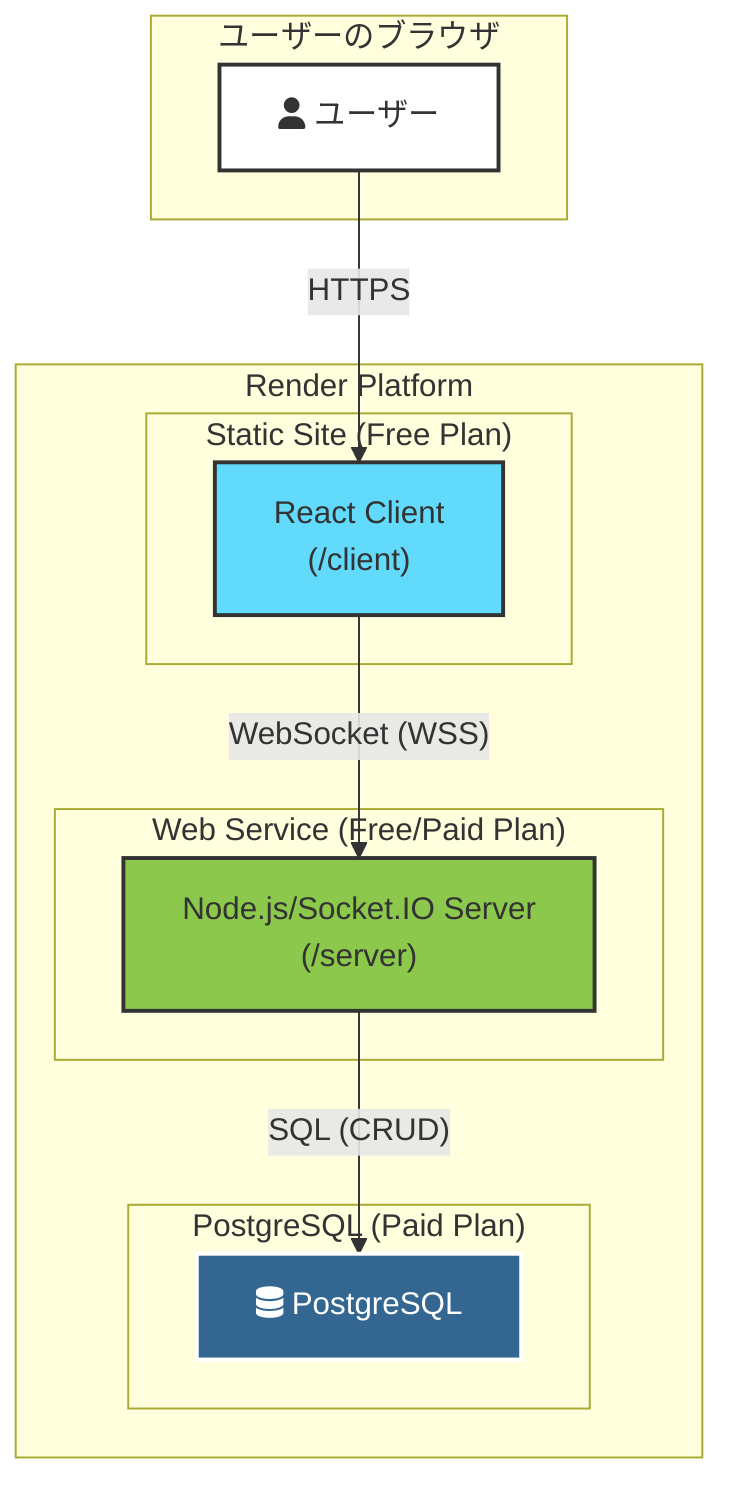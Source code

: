 graph TD
    subgraph "ユーザーのブラウザ"
        User["<i class='fa fa-user'></i> ユーザー"]
    end

    subgraph "Render Platform"
        subgraph "Static Site (Free Plan)"
            Frontend["React Client\n(/client)"]
        end

        subgraph "Web Service (Free/Paid Plan)"
            Backend["Node.js/Socket.IO Server\n(/server)"]
        end

        subgraph "PostgreSQL (Paid Plan)"
            DB["<i class='fa fa-database'></i> PostgreSQL"]
        end
    end

    User -- HTTPS --> Frontend
    Frontend -- WebSocket (WSS) --> Backend
    Backend -- SQL (CRUD) --> DB

    style User fill:#fff,stroke:#333,stroke-width:2px
    style Frontend fill:#61DAFB,stroke:#333,stroke-width:2px
    style Backend fill:#8CC84B,stroke:#333,stroke-width:2px
    style DB fill:#336791,stroke:#fff,stroke-width:2px,color:#fff
